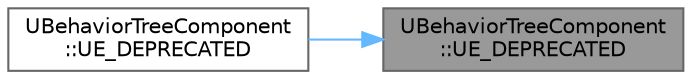 digraph "UBehaviorTreeComponent::UE_DEPRECATED"
{
 // INTERACTIVE_SVG=YES
 // LATEX_PDF_SIZE
  bgcolor="transparent";
  edge [fontname=Helvetica,fontsize=10,labelfontname=Helvetica,labelfontsize=10];
  node [fontname=Helvetica,fontsize=10,shape=box,height=0.2,width=0.4];
  rankdir="RL";
  Node1 [id="Node000001",label="UBehaviorTreeComponent\l::UE_DEPRECATED",height=0.2,width=0.4,color="gray40", fillcolor="grey60", style="filled", fontcolor="black",tooltip="request unregistration of aux nodes in the specified branch"];
  Node1 -> Node2 [id="edge1_Node000001_Node000002",dir="back",color="steelblue1",style="solid",tooltip=" "];
  Node2 [id="Node000002",label="UBehaviorTreeComponent\l::UE_DEPRECATED",height=0.2,width=0.4,color="grey40", fillcolor="white", style="filled",URL="$db/d0f/classUBehaviorTreeComponent.html#ae677ee44e113eb5e4546e36258db1bd3",tooltip=" "];
}
